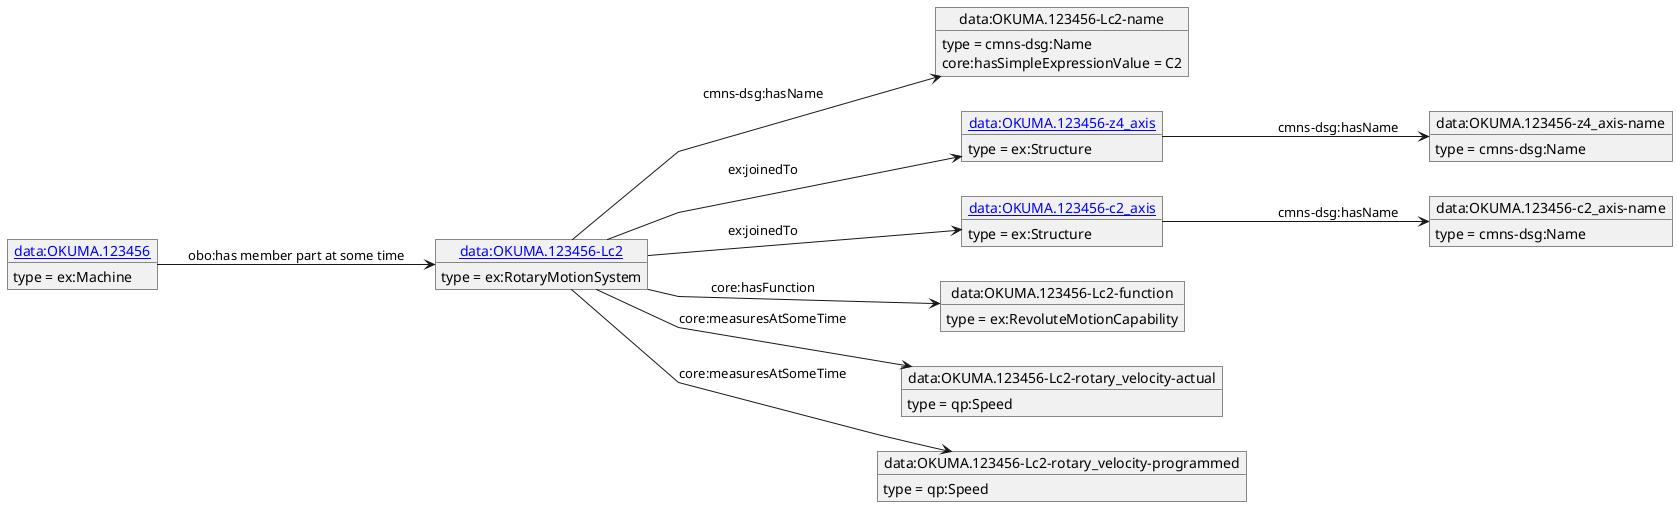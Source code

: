 @startuml
skinparam linetype polyline
left to right direction
object "[[./OKUMA.123456-Lc2.html data:OKUMA.123456-Lc2]]" as o1 {
 type = ex:RotaryMotionSystem
 }
object "data:OKUMA.123456-Lc2-name" as o2 {
 type = cmns-dsg:Name
 }
object "[[./OKUMA.123456-z4_axis.html data:OKUMA.123456-z4_axis]]" as o3 {
 type = ex:Structure
 }
object "data:OKUMA.123456-z4_axis-name" as o4 {
 type = cmns-dsg:Name
 }
object "[[./OKUMA.123456-c2_axis.html data:OKUMA.123456-c2_axis]]" as o5 {
 type = ex:Structure
 }
object "data:OKUMA.123456-c2_axis-name" as o6 {
 type = cmns-dsg:Name
 }
object "data:OKUMA.123456-Lc2-function" as o7 {
 type = ex:RevoluteMotionCapability
 }
object "data:OKUMA.123456-Lc2-rotary_velocity-actual" as o8 {
 type = qp:Speed
 }
object "data:OKUMA.123456-Lc2-rotary_velocity-programmed" as o9 {
 type = qp:Speed
 }
object "[[./OKUMA.123456.html data:OKUMA.123456]]" as o10 {
 type = ex:Machine
 }
o1 --> o2 : cmns-dsg:hasName
o2 : core:hasSimpleExpressionValue = C2
o1 --> o3 : ex:joinedTo
o3 --> o4 : cmns-dsg:hasName
o1 --> o5 : ex:joinedTo
o5 --> o6 : cmns-dsg:hasName
o1 --> o7 : core:hasFunction
o1 --> o8 : core:measuresAtSomeTime
o1 --> o9 : core:measuresAtSomeTime
o10 --> o1 : obo:has member part at some time
@enduml
